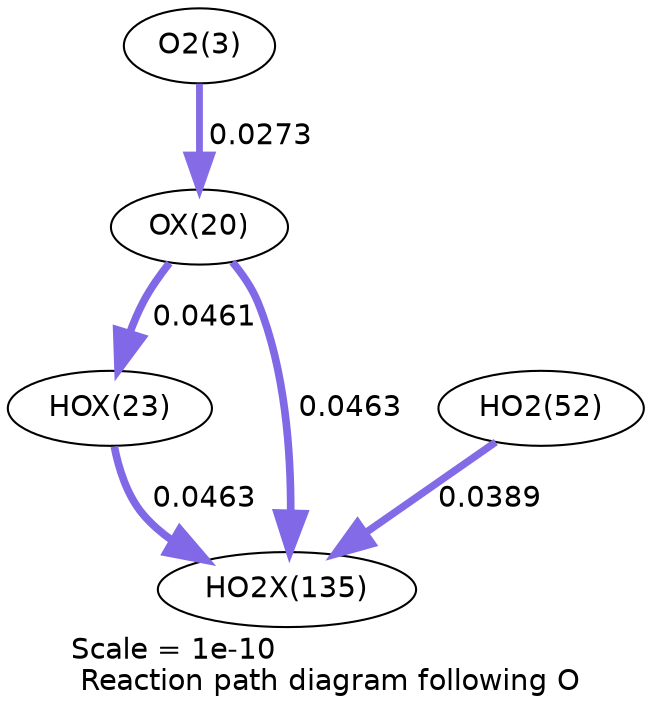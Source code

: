 digraph reaction_paths {
center=1;
s5 -> s39[fontname="Helvetica", penwidth=3.28, arrowsize=1.64, color="0.7, 0.527, 0.9"
, label=" 0.0273"];
s39 -> s42[fontname="Helvetica", penwidth=3.68, arrowsize=1.84, color="0.7, 0.546, 0.9"
, label=" 0.0461"];
s39 -> s56[fontname="Helvetica", penwidth=3.68, arrowsize=1.84, color="0.7, 0.546, 0.9"
, label=" 0.0463"];
s42 -> s56[fontname="Helvetica", penwidth=3.68, arrowsize=1.84, color="0.7, 0.546, 0.9"
, label=" 0.0463"];
s22 -> s56[fontname="Helvetica", penwidth=3.55, arrowsize=1.77, color="0.7, 0.539, 0.9"
, label=" 0.0389"];
s5 [ fontname="Helvetica", label="O2(3)"];
s22 [ fontname="Helvetica", label="HO2(52)"];
s39 [ fontname="Helvetica", label="OX(20)"];
s42 [ fontname="Helvetica", label="HOX(23)"];
s56 [ fontname="Helvetica", label="HO2X(135)"];
 label = "Scale = 1e-10\l Reaction path diagram following O";
 fontname = "Helvetica";
}
